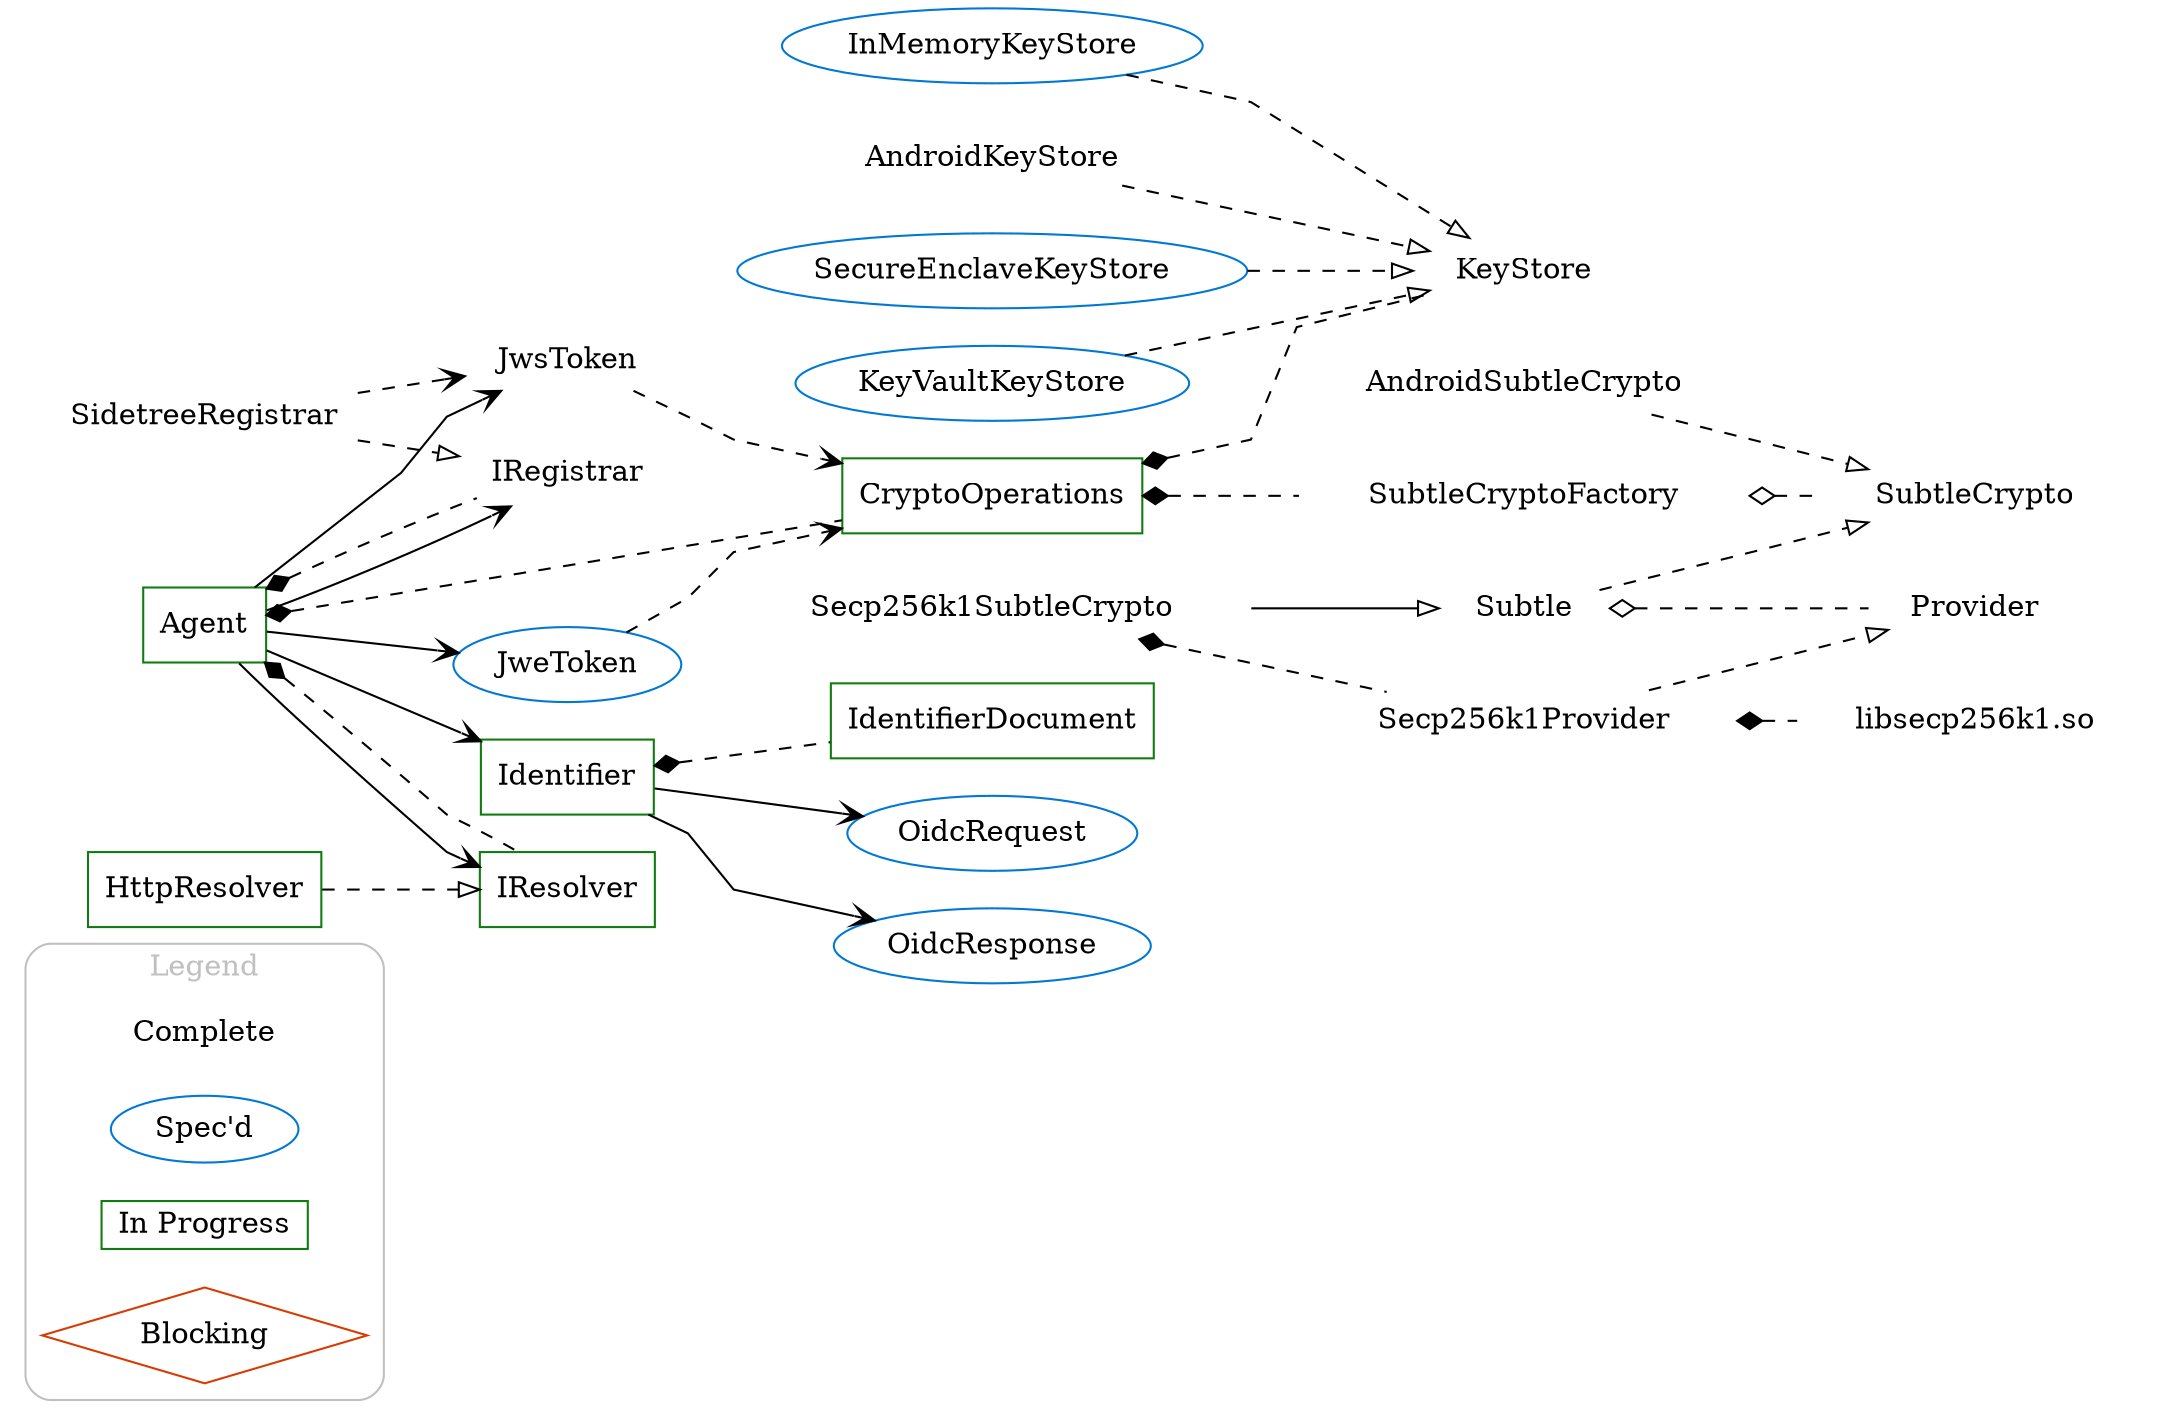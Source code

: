 
digraph architecture {
  layers="public:private"
  // label="Kotlin SDK"
  // layerselect=public
  // splines=ortho	
  splines=polyline
  rankdir=LR
  center=true
  ranksep=0
  layout=dot
  ranksep=0.3

  subgraph clusterLegend {
    ranksep=1
    label="Legend"

    forcelabels=true
    color=gray
    fontcolor="gray"
    style=rounded
    node[height=0.25, layer=all]

    complete[label="Complete", color="none", shape=none]
    speced[label="Spec'd", color="#0078d4", shape=ellipse]
    inProgress[label="In Progress", color="#107c10", shape=box]
    Blocking[label="Blocking", color="#d83b01", shape="diamond"]

  }

  // Complete
  node[color=none, layer=public]

  JwsToken

  SubtleCrypto

  Subtle
  Provider

  libsecp256k1[label="libsecp256k1.so", layer=private]

  KeyStore
  AndroidKeyStore[layer=private]

  SubtleCryptoFactory

  Secp256k1SubtleCrypto
  Secp256k1Provider
  AndroidSubtleCrypto[layer=private]

  IRegistrar
  SidetreeRegistrar
  
  // In Progress
  node[color="#107c10", shape=box, layer=public]
  
  Agent
  Identifier
  IdentifierDocument
  
  IResolver
  HttpResolver

  CryptoOperations
  
  // Specified
  node[color="#0078d4", shape=ellipse, layer=public]

  OidcRequest
  OidcResponse

  JweToken

  SecureEnclaveKeyStore[layer=private]
  KeyVaultKeyStore[layer=private]
  InMemoryKeyStore[layer=private]

  // Blocking
  node[color="#d83b01", shape="diamond", layer=public]

  // Associations
  edge[arrowhead="open"]
  Agent -> Identifier
  Agent -> IRegistrar
  Agent -> IResolver
  Agent -> JweToken
  Agent -> JwsToken
  Identifier -> OidcRequest
  Identifier -> OidcResponse

  // Inheritance
  edge[arrowhead="empty"]
  Secp256k1SubtleCrypto -> Subtle

  // Implementation/Realization
  edge[arrowhead="empty",style="dashed"]
  SidetreeRegistrar -> IRegistrar
  HttpResolver -> IResolver
  Secp256k1Provider -> Provider
  Subtle -> SubtleCrypto
  AndroidSubtleCrypto -> SubtleCrypto
  AndroidKeyStore -> KeyStore
  SecureEnclaveKeyStore -> KeyStore
  KeyVaultKeyStore -> KeyStore
  InMemoryKeyStore -> KeyStore

  // Dependency
  edge[arrowhead="open",style="dashed"]
  JwsToken -> CryptoOperations
  JweToken -> CryptoOperations
  SidetreeRegistrar -> JwsToken

  // Aggregations
  edge[dir="back",arrowtail="odiamond"]
  Subtle -> Provider
  SubtleCryptoFactory -> SubtleCrypto

  // Compositions
  edge[dir="back",arrowtail="diamond"]
  Agent -> IRegistrar
  Agent -> IResolver
  Agent -> CryptoOperations
  Identifier -> IdentifierDocument
  CryptoOperations -> SubtleCryptoFactory
  CryptoOperations -> KeyStore
  Secp256k1Provider -> libsecp256k1
  Secp256k1SubtleCrypto -> Secp256k1Provider
}